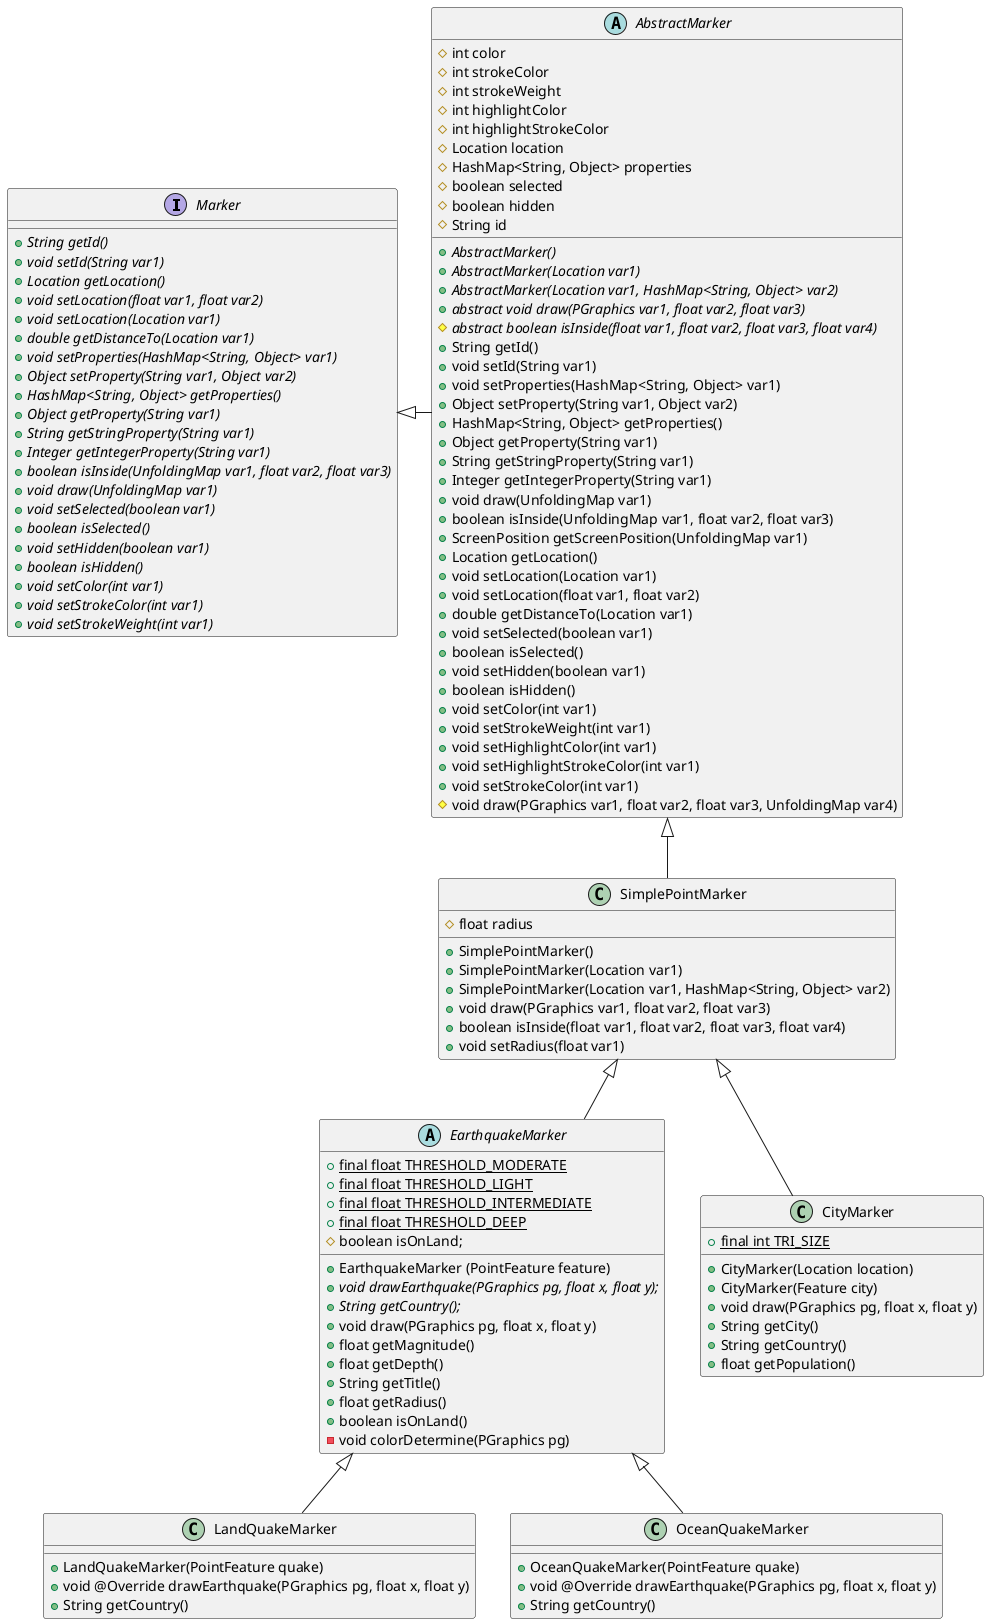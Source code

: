 @startuml

'class_definitions'
    interface Marker {
        + {abstract} String getId()
        + {abstract} void setId(String var1)
        + {abstract} Location getLocation()
        + {abstract} void setLocation(float var1, float var2)
        + {abstract} void setLocation(Location var1)
        + {abstract} double getDistanceTo(Location var1)
        + {abstract} void setProperties(HashMap<String, Object> var1)
        + {abstract} Object setProperty(String var1, Object var2)
        + {abstract} HashMap<String, Object> getProperties()
        + {abstract} Object getProperty(String var1)
        + {abstract} String getStringProperty(String var1)
        + {abstract} Integer getIntegerProperty(String var1)
        + {abstract} boolean isInside(UnfoldingMap var1, float var2, float var3)
        + {abstract} void draw(UnfoldingMap var1)
        + {abstract} void setSelected(boolean var1)
        + {abstract} boolean isSelected()
        + {abstract} void setHidden(boolean var1)
        + {abstract} boolean isHidden()
        + {abstract} void setColor(int var1)
        + {abstract} void setStrokeColor(int var1)
        + {abstract} void setStrokeWeight(int var1)
    }

    abstract class AbstractMarker {
        # int color
        # int strokeColor
        # int strokeWeight
        # int highlightColor
        # int highlightStrokeColor
        # Location location
        # HashMap<String, Object> properties
        # boolean selected
        # boolean hidden
        # String id
        + {abstract} AbstractMarker()
        + {abstract} AbstractMarker(Location var1)
        + {abstract} AbstractMarker(Location var1, HashMap<String, Object> var2)
        + {abstract} abstract void draw(PGraphics var1, float var2, float var3)
        # {abstract} abstract boolean isInside(float var1, float var2, float var3, float var4)
        + String getId()
        + void setId(String var1)
        + void setProperties(HashMap<String, Object> var1)
        + Object setProperty(String var1, Object var2)
        + HashMap<String, Object> getProperties()
        + Object getProperty(String var1)
        + String getStringProperty(String var1)
        + Integer getIntegerProperty(String var1)
        + void draw(UnfoldingMap var1)
        + boolean isInside(UnfoldingMap var1, float var2, float var3)
        + ScreenPosition getScreenPosition(UnfoldingMap var1)
        + Location getLocation()
        + void setLocation(Location var1)
        + void setLocation(float var1, float var2)
        + double getDistanceTo(Location var1)
        + void setSelected(boolean var1)
        + boolean isSelected()
        + void setHidden(boolean var1)
        + boolean isHidden()
        + void setColor(int var1)
        + void setStrokeWeight(int var1)
        + void setHighlightColor(int var1)
        + void setHighlightStrokeColor(int var1)
        + void setStrokeColor(int var1)
        # void draw(PGraphics var1, float var2, float var3, UnfoldingMap var4)
    }

    class SimplePointMarker {
        # float radius
        + SimplePointMarker()
        + SimplePointMarker(Location var1)
        + SimplePointMarker(Location var1, HashMap<String, Object> var2)
        + void draw(PGraphics var1, float var2, float var3)
        + boolean isInside(float var1, float var2, float var3, float var4)
        + void setRadius(float var1)
    }

    abstract class EarthquakeMarker {
        + {static} final float THRESHOLD_MODERATE
        + {static} final float THRESHOLD_LIGHT
        + {static} final float THRESHOLD_INTERMEDIATE
        + {static} final float THRESHOLD_DEEP
        # boolean isOnLand;
        + EarthquakeMarker (PointFeature feature)
        + {abstract} void drawEarthquake(PGraphics pg, float x, float y);
        + {abstract} String getCountry();
        + void draw(PGraphics pg, float x, float y)
        + float getMagnitude()
        + float getDepth()
        + String getTitle()
        + float getRadius()
        + boolean isOnLand()
        - void colorDetermine(PGraphics pg)
    }

    class LandQuakeMarker {
        + LandQuakeMarker(PointFeature quake)
        + void @Override drawEarthquake(PGraphics pg, float x, float y)
        + String getCountry()
    }

    class OceanQuakeMarker {
        + OceanQuakeMarker(PointFeature quake)
        + void @Override drawEarthquake(PGraphics pg, float x, float y)
        + String getCountry()
    }

    class CityMarker {
            + {static} final int TRI_SIZE
            + CityMarker(Location location)
            + CityMarker(Feature city)
            + void draw(PGraphics pg, float x, float y)
            + String getCity()
            + String getCountry()
            + float getPopulation()
    }
'/class_definitions'

'class_relationships'
    Marker <|-right- AbstractMarker

    AbstractMarker <|-- SimplePointMarker

    SimplePointMarker <|-- EarthquakeMarker
    SimplePointMarker <|-- CityMarker

    EarthquakeMarker <|-- LandQuakeMarker
    EarthquakeMarker <|-- OceanQuakeMarker
'/class_relationships'

@enduml